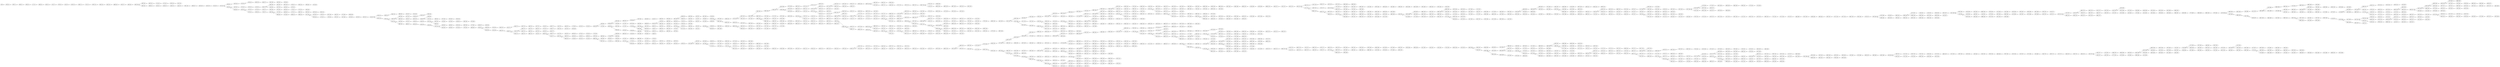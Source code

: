 digraph SolarSystem {
    overlap = false 
    rankdir = RL
    "XV5 (1145)" -> "GV9 (1144)"
    "LZ5 (1146)" -> "XV5 (1145)"
    "6JC (1192)" -> "J3G (1191)"
    "7ZG (1193)" -> "6JC (1192)"
    "NCW (1104)" -> "DZZ (1103)"
    "VDZ (1105)" -> "NCW (1104)"
    "CPM (1167)" -> "PQC (1166)"
    "N4Z (1168)" -> "CPM (1167)"
    "3PZ (1151)" -> "GWD (1150)"
    "4D6 (1152)" -> "3PZ (1151)"
    "3TT (1100)" -> "TQM (199)"
    "QPK (1101)" -> "3TT (1100)"
    "G1T (1109)" -> "WFP (1108)"
    "FD5 (1110)" -> "G1T (1109)"
    "S43 (1158)" -> "MKN (1157)"
    "3G7 (1159)" -> "S43 (1158)"
    "26J (1212)" -> "T6K (1211)"
    "ZMX (1213)" -> "26J (1212)"
    "GTS (1269)" -> "9K7 (1268)"
    "G9S (1270)" -> "GTS (1269)"
    "1GM (1209)" -> "6FC (1208)"
    "9ZN (1210)" -> "1GM (1209)"
    "WCW (1148)" -> "M9X (1147)"
    "XTJ (1149)" -> "WCW (1148)"
    "9B7 (1327)" -> "5Z7 (1326)"
    "NTZ (1328)" -> "9B7 (1327)"
    "QDH (141)" -> "2V5 (140)"
    "P9B (142)" -> "QDH (141)"
    "FN2 (1124)" -> "1ZV (1123)"
    "6NB (1125)" -> "FN2 (1124)"
    "8XB (1208)" -> "LHT (1207)"
    "H8X (1209)" -> "8XB (1208)"
    "638 (1140)" -> "QYY (1139)"
    "2KM (1141)" -> "638 (1140)"
    "R42 (1146)" -> "WY8 (1145)"
    "M9X (1147)" -> "R42 (1146)"
    "GX7 (175)" -> "Q98 (174)"
    "TGJ (176)" -> "GX7 (175)"
    "HB4 (1190)" -> "V5R (1189)"
    "6SC (1191)" -> "HB4 (1190)"
    "9RP (1302)" -> "9ZP (1301)"
    "62K (1303)" -> "9RP (1302)"
    "W69 (1231)" -> "XXQ (1230)"
    "787 (1232)" -> "W69 (1231)"
    "T5M (193)" -> "GJM (192)"
    "H81 (194)" -> "T5M (193)"
    "M1C (1258)" -> "MS5 (1257)"
    "KF5 (1259)" -> "M1C (1258)"
    "Z8D (1110)" -> "VSV (1109)"
    "F1Y (1111)" -> "Z8D (1110)"
    "F53 (131)" -> "V2Z (130)"
    "N8J (132)" -> "F53 (131)"
    "BKJ (1198)" -> "FN6 (1197)"
    "KYJ (1199)" -> "BKJ (1198)"
    "N9B (1157)" -> "7TS (1156)"
    "SHB (1158)" -> "N9B (1157)"
    "QNJ (1211)" -> "NDZ (1210)"
    "BST (1212)" -> "QNJ (1211)"
    "CD1 (1199)" -> "LXX (1198)"
    "RVG (1200)" -> "CD1 (1199)"
    "TBD (1287)" -> "CXD (1286)"
    "Q68 (1288)" -> "TBD (1287)"
    "XL4 (1108)" -> "2TR (1107)"
    "VSV (1109)" -> "XL4 (1108)"
    "Y84 (1147)" -> "4K5 (1146)"
    "L1C (1148)" -> "Y84 (1147)"
    "Q26 (1143)" -> "4NG (1142)"
    "HGL (1144)" -> "Q26 (1143)"
    "JWN (196)" -> "PQR (195)"
    "42N (197)" -> "JWN (196)"
    "MXF (1228)" -> "FKM (1227)"
    "XT6 (1229)" -> "MXF (1228)"
    "T5L (1221)" -> "92P (1220)"
    "JCX (1222)" -> "T5L (1221)"
    "2ZH (1230)" -> "XT6 (1229)"
    "PQJ (1231)" -> "2ZH (1230)"
    "QJR (163)" -> "S5B (162)"
    "GWG (164)" -> "QJR (163)"
    "KDY (1119)" -> "TSC (1118)"
    "5Y3 (1120)" -> "KDY (1119)"
    "WCS (1276)" -> "BV8 (1275)"
    "BRL (1277)" -> "WCS (1276)"
    "3K7 (198)" -> "VXM (197)"
    "JX3 (199)" -> "3K7 (198)"
    "CHC (1188)" -> "STB (1187)"
    "MCZ (1189)" -> "CHC (1188)"
    "WFT (183)" -> "JWR (182)"
    "GBX (184)" -> "WFT (183)"
    "7NN (195)" -> "FSG (194)"
    "QVT (196)" -> "7NN (195)"
    "JJY (1274)" -> "347 (1273)"
    "RRG (1275)" -> "JJY (1274)"
    "C9W (133)" -> "N8J (132)"
    "CS6 (134)" -> "C9W (133)"
    "CR2 (1277)" -> "CD6 (1276)"
    "J1Y (1278)" -> "CR2 (1277)"
    "GQR (1240)" -> "DCV (1239)"
    "X9Q (1241)" -> "GQR (1240)"
    "WSX (1163)" -> "14T (1162)"
    "3KX (1164)" -> "WSX (1163)"
    "DCV (1239)" -> "KDJ (1238)"
    "1Z8 (1228)" -> "FKM (1227)"
    "MC2 (1229)" -> "1Z8 (1228)"
    "XJP (1149)" -> "SXB (1148)"
    "WQC (1150)" -> "XJP (1149)"
    "N1C (143)" -> "P9B (142)"
    "MY4 (144)" -> "N1C (143)"
    "J75 (1136)" -> "M4Q (1135)"
    "4CW (1137)" -> "J75 (1136)"
    "Y35 (1292)" -> "GLD (1291)"
    "RR1 (1293)" -> "Y35 (1292)"
    "K3D (1126)" -> "FD7 (1125)"
    "XWG (1127)" -> "K3D (1126)"
    "VWV (1156)" -> "S99 (1155)"
    "LXN (1157)" -> "VWV (1156)"
    "P18 (188)" -> "L7C (187)"
    "RSW (189)" -> "P18 (188)"
    "RX1 (1102)" -> "2T8 (1101)"
    "5P9 (1103)" -> "RX1 (1102)"
    "DMP (1192)" -> "6SC (1191)"
    "XNR (1193)" -> "DMP (1192)"
    "FNG (1220)" -> "6KM (1219)"
    "H83 (1221)" -> "FNG (1220)"
    "DVW (113)" -> "75S (112)"
    "B2Q (114)" -> "DVW (113)"
    "JJ4 (1315)" -> "MMB (1314)"
    "BL4 (1316)" -> "JJ4 (1315)"
    "428 (1163)" -> "YTR (1162)"
    "TLP (1164)" -> "428 (1163)"
    "N74 (1132)" -> "DKD (1131)"
    "6TQ (1133)" -> "N74 (1132)"
    "RSX (1172)" -> "DLD (1171)"
    "45D (1173)" -> "RSX (1172)"
    "NM2 (1295)" -> "8M8 (1294)"
    "1JD (1296)" -> "NM2 (1295)"
    "2LL (1173)" -> "RSX (1172)"
    "PWW (1148)" -> "M9X (1147)"
    "W2J (1282)" -> "2CZ (1281)"
    "DQ9 (1283)" -> "W2J (1282)"
    "DCW (178)" -> "CLX (177)"
    "WKP (179)" -> "DCW (178)"
    "Q3B (1264)" -> "FNK (1263)"
    "FMY (1265)" -> "Q3B (1264)"
    "RPD (1296)" -> "K6F (1295)"
    "Y7X (1297)" -> "RPD (1296)"
    "NZ6 (1214)" -> "DJH (1213)"
    "4PV (1215)" -> "NZ6 (1214)"
    "NM4 (1152)" -> "TFP (1151)"
    "SGJ (1153)" -> "NM4 (1152)"
    "BBD (183)" -> "F1L (182)"
    "WWV (184)" -> "BBD (183)"
    "XN6 (137)" -> "4LX (136)"
    "9QQ (138)" -> "XN6 (137)"
    "WPZ (1188)" -> "5G8 (1187)"
    "WJ9 (1189)" -> "WPZ (1188)"
    "ST4 (1185)" -> "44C (1184)"
    "T72 (1186)" -> "ST4 (1185)"
    "NDQ (1222)" -> "X7B (1221)"
    "XJ9 (1223)" -> "NDQ (1222)"
    "P5G (155)" -> "FZP (154)"
    "G3N (156)" -> "P5G (155)"
    "5VY (1177)" -> "GNV (1176)"
    "CNC (1178)" -> "5VY (1177)"
    "GQG (138)" -> "XQ8 (137)"
    "SSB (139)" -> "GQG (138)"
    "M7R (1183)" -> "ZZM (1182)"
    "8QN (1184)" -> "M7R (1183)"
    "NR8 (1325)" -> "T3K (1324)"
    "DQJ (1326)" -> "NR8 (1325)"
    "KSW (1253)" -> "SLL (1252)"
    "Z8S (1254)" -> "KSW (1253)"
    "42B (1145)" -> "C76 (1144)"
    "JBM (1146)" -> "42B (1145)"
    "BTV (1178)" -> "B65 (1177)"
    "985 (1179)" -> "BTV (1178)"
    "N7N (147)" -> "1V9 (146)"
    "SGC (148)" -> "N7N (147)"
    "GW9 (1121)" -> "1NP (1120)"
    "6Q8 (1122)" -> "GW9 (1121)"
    "73H (1218)" -> "4TY (1217)"
    "FSQ (1219)" -> "73H (1218)"
    "8GR (140)" -> "FTS (139)"
    "176 (141)" -> "8GR (140)"
    "RWL (1163)" -> "DX6 (1162)"
    "XCH (1164)" -> "RWL (1163)"
    "M3Z (1161)" -> "3VW (1160)"
    "RZ1 (1162)" -> "M3Z (1161)"
    "1ZV (1123)" -> "XZX (1122)"
    "6BV (1124)" -> "1ZV (1123)"
    "6MW (1134)" -> "K71 (1133)"
    "TCW (1135)" -> "6MW (1134)"
    "2HF (1138)" -> "N1L (1137)"
    "6JJ (1139)" -> "2HF (1138)"
    "47B (1235)" -> "BWR (1234)"
    "8R6 (1236)" -> "47B (1235)"
    "1TX (1164)" -> "QK8 (1163)"
    "DSQ (1165)" -> "1TX (1164)"
    "55J (162)" -> "K5S (161)"
    "GL3 (163)" -> "55J (162)"
    "99Y (156)" -> "4SH (155)"
    "D27 (157)" -> "99Y (156)"
    "CD6 (1276)" -> "PPQ (1275)"
    "PCP (1277)" -> "CD6 (1276)"
    "VW8 (1150)" -> "YMP (1149)"
    "JNV (1151)" -> "VW8 (1150)"
    "FNK (1263)" -> "HZ6 (1262)"
    "HWB (1170)" -> "LVD (1169)"
    "948 (1171)" -> "HWB (1170)"
    "3CT (1263)" -> "64J (1262)"
    "XP3 (1264)" -> "3CT (1263)"
    "684 (192)" -> "MJY (191)"
    "RK3 (193)" -> "684 (192)"
    "TDG (1141)" -> "MB3 (1140)"
    "4GH (1142)" -> "TDG (1141)"
    "DZZ (1103)" -> "C3T (1102)"
    "GR2 (1207)" -> "7FL (1206)"
    "BJX (1208)" -> "GR2 (1207)"
    "N2M (1205)" -> "PL9 (1204)"
    "9GR (1206)" -> "N2M (1205)"
    "331 (1194)" -> "LVJ (1193)"
    "FGR (1195)" -> "331 (1194)"
    "HDQ (1257)" -> "G3Z (1256)"
    "K74 (1258)" -> "HDQ (1257)"
    "QC2 (1225)" -> "GD7 (1224)"
    "12V (1226)" -> "QC2 (1225)"
    "5TP (1270)" -> "PXC (1269)"
    "344 (1271)" -> "5TP (1270)"
    "QPN (1320)" -> "XQ3 (1319)"
    "4WD (1321)" -> "QPN (1320)"
    "QJG (1200)" -> "312 (1199)"
    "TWS (1201)" -> "QJG (1200)"
    "15P (1123)" -> "DQH (1122)"
    "9NX (1124)" -> "15P (1123)"
    "4CV (1200)" -> "KKH (1199)"
    "WLD (1201)" -> "4CV (1200)"
    "XGN (1175)" -> "4H2 (1174)"
    "C88 (1176)" -> "XGN (1175)"
    "1Y6 (1287)" -> "TFF (1286)"
    "7LB (1288)" -> "1Y6 (1287)"
    "Z32 (17)" -> "6R2 (16)"
    "TNV (18)" -> "Z32 (17)"
    "G2V (1246)" -> "235 (1245)"
    "QNQ (1247)" -> "G2V (1246)"
    "673 (123)" -> "V14 (122)"
    "YPW (124)" -> "673 (123)"
    "22J (1308)" -> "8Y7 (1307)"
    "628 (1309)" -> "22J (1308)"
    "G46 (1161)" -> "1WG (1160)"
    "7PK (1162)" -> "G46 (1161)"
    "JN8 (118)" -> "9C8 (117)"
    "KZK (119)" -> "JN8 (118)"
    "PJS (1138)" -> "4CW (1137)"
    "DMY (1327)" -> "KRT (1326)"
    "QXC (1328)" -> "DMY (1327)"
    "L7S (1289)" -> "7LB (1288)"
    "LQ9 (173)" -> "YPZ (172)"
    "X8N (174)" -> "LQ9 (173)"
    "C3T (1102)" -> "QPK (1101)"
    "VWL (1103)" -> "C3T (1102)"
    "BZ8 (1218)" -> "RPG (1217)"
    "M2F (1219)" -> "BZ8 (1218)"
    "XQ3 (1319)" -> "LMV (1318)"
    "QKV (1320)" -> "XQ3 (1319)"
    "89K (1158)" -> "FNF (1157)"
    "4YJ (1159)" -> "89K (1158)"
    "9BB (156)" -> "HQL (155)"
    "KV4 (157)" -> "9BB (156)"
    "1PJ (175)" -> "X8N (174)"
    "PZT (1267)" -> "4F6 (1266)"
    "98P (1268)" -> "PZT (1267)"
    "YSP (1177)" -> "C88 (1176)"
    "LDV (1310)" -> "4GC (1309)"
    "T39 (1311)" -> "LDV (1310)"
    "1ZQ (1197)" -> "4WQ (1196)"
    "SND (1198)" -> "1ZQ (1197)"
    "TJJ (1250)" -> "GSV (1249)"
    "YKM (1251)" -> "TJJ (1250)"
    "7N4 (1153)" -> "FR3 (1152)"
    "8V8 (1154)" -> "7N4 (1153)"
    "S66 (184)" -> "BBD (183)"
    "5MF (1163)" -> "F1F (1162)"
    "2X2 (1164)" -> "5MF (1163)"
    "GWW (1317)" -> "2VN (1316)"
    "LTH (1318)" -> "GWW (1317)"
    "KQK (1141)" -> "JL9 (1140)"
    "KPG (1142)" -> "KQK (1141)"
    "FNV (1283)" -> "8DZ (1282)"
    "HWD (1284)" -> "FNV (1283)"
    "SMJ (186)" -> "718 (185)"
    "HWZ (187)" -> "SMJ (186)"
    "M41 (1305)" -> "V5H (1304)"
    "2W1 (1306)" -> "M41 (1305)"
    "W1G (1322)" -> "LPH (1321)"
    "C5D (1323)" -> "W1G (1322)"
    "X79 (1232)" -> "5BD (1231)"
    "P3C (1233)" -> "X79 (1232)"
    "4KT (1141)" -> "N3Y (1140)"
    "N5Q (1142)" -> "4KT (1141)"
    "7BS (1233)" -> "LQB (1232)"
    "BWR (1234)" -> "7BS (1233)"
    "CLX (177)" -> "5HM (176)"
    "C1T (1133)" -> "J6P (1132)"
    "Q7C (1134)" -> "C1T (1133)"
    "4K5 (1146)" -> "FXF (1145)"
    "63K (167)" -> "QKK (166)"
    "H8L (168)" -> "63K (167)"
    "PRZ (1166)" -> "PXL (1165)"
    "8JW (1167)" -> "PRZ (1166)"
    "LNM (1153)" -> "1P7 (1152)"
    "8HG (1154)" -> "LNM (1153)"
    "GKB (1169)" -> "N4Z (1168)"
    "7DX (1211)" -> "M1Z (1210)"
    "C1F (1212)" -> "7DX (1211)"
    "LX3 (1209)" -> "BJX (1208)"
    "NWL (1226)" -> "LW1 (1225)"
    "LK5 (1227)" -> "NWL (1226)"
    "LGW (1206)" -> "C5P (1205)"
    "ZXN (1207)" -> "LGW (1206)"
    "XV7 (1193)" -> "BX4 (1192)"
    "W6H (1194)" -> "XV7 (1193)"
    "XBH (1183)" -> "HQ5 (1182)"
    "44C (1184)" -> "XBH (1183)"
    "376 (1111)" -> "D2J (1110)"
    "1LQ (1112)" -> "376 (1111)"
    "HQL (155)" -> "6JX (154)"
    "PX2 (1174)" -> "KF2 (1173)"
    "3KS (1175)" -> "PX2 (1174)"
    "VHC (1146)" -> "JTN (1145)"
    "XP9 (1147)" -> "VHC (1146)"
    "4YZ (1180)" -> "6WF (1179)"
    "3XD (1181)" -> "4YZ (1180)"
    "SVN (1100)" -> "L7K (199)"
    "2T8 (1101)" -> "SVN (1100)"
    "G8Z (1128)" -> "WZ4 (1127)"
    "ZP3 (1129)" -> "G8Z (1128)"
    "YXP (135)" -> "CS6 (134)"
    "H6D (136)" -> "YXP (135)"
    "4C6 (1179)" -> "SJB (1178)"
    "MLH (1180)" -> "4C6 (1179)"
    "QV3 (1213)" -> "BST (1212)"
    "RXP (193)" -> "138 (192)"
    "CBM (194)" -> "RXP (193)"
    "5PJ (184)" -> "BJC (183)"
    "W3R (185)" -> "5PJ (184)"
    "PXC (1269)" -> "98P (1268)"
    "MB3 (1140)" -> "VSJ (1139)"
    "J4L (191)" -> "R1B (190)"
    "GJM (192)" -> "J4L (191)"
    "59Y (1125)" -> "6BV (1124)"
    "7P1 (1179)" -> "CNC (1178)"
    "Q7V (1102)" -> "HYX (1101)"
    "1H5 (1103)" -> "Q7V (1102)"
    "3WF (1259)" -> "K74 (1258)"
    "65H (1260)" -> "3WF (1259)"
    "MK1 (1142)" -> "KQK (1141)"
    "SM4 (1143)" -> "MK1 (1142)"
    "YSV (1140)" -> "6JJ (1139)"
    "JFL (150)" -> "KZ3 (149)"
    "HC5 (151)" -> "JFL (150)"
    "6G7 (1114)" -> "8FR (1113)"
    "1LD (1115)" -> "6G7 (1114)"
    "4GY (1293)" -> "TVV (1292)"
    "G9V (1294)" -> "4GY (1293)"
    "B1Q (1158)" -> "9RM (1157)"
    "WCV (1159)" -> "B1Q (1158)"
    "3QY (1271)" -> "G9S (1270)"
    "K7W (1272)" -> "3QY (1271)"
    "TSC (1118)" -> "4MX (1117)"
    "SQS (1122)" -> "1QR (1121)"
    "1WB (1123)" -> "SQS (1122)"
    "LV2 (188)" -> "W34 (187)"
    "2SC (189)" -> "LV2 (188)"
    "4QX (1284)" -> "FNV (1283)"
    "M2W (165)" -> "GWG (164)"
    "47Y (166)" -> "M2W (165)"
    "PQ9 (1255)" -> "Z8S (1254)"
    "VSY (157)" -> "G3N (156)"
    "S88 (158)" -> "VSY (157)"
    "6TD (1218)" -> "NBY (1217)"
    "CP7 (1219)" -> "6TD (1218)"
    "DCD (1111)" -> "RLH (1110)"
    "4CT (1112)" -> "DCD (1111)"
    "3NQ (1273)" -> "C92 (1272)"
    "R39 (1274)" -> "3NQ (1273)"
    "6D5 (168)" -> "63K (167)"
    "YZC (169)" -> "6D5 (168)"
    "QFC (186)" -> "W3R (185)"
    "DDG (187)" -> "QFC (186)"
    "9SX (1150)" -> "XTJ (1149)"
    "SYH (1159)" -> "HV1 (1158)"
    "Y8J (1160)" -> "SYH (1159)"
    "KZ9 (1147)" -> "4K5 (1146)"
    "V3D (1148)" -> "KZ9 (1147)"
    "32H (1168)" -> "8JW (1167)"
    "DD7 (1169)" -> "32H (1168)"
    "W9V (1106)" -> "KFR (1105)"
    "YP3 (1107)" -> "W9V (1106)"
    "HQ1 (190)" -> "RSW (189)"
    "RYK (191)" -> "HQ1 (190)"
    "XHR (1120)" -> "H2M (1119)"
    "1TD (1121)" -> "XHR (1120)"
    "7VD (1132)" -> "M8D (1131)"
    "4S5 (1133)" -> "7VD (1132)"
    "PQR (195)" -> "H81 (194)"
    "838 (1138)" -> "61T (1137)"
    "D9H (1139)" -> "838 (1138)"
    "JGT (1178)" -> "PZD (1177)"
    "R7V (1179)" -> "JGT (1178)"
    "2MX (138)" -> "YZ8 (137)"
    "FTS (139)" -> "2MX (138)"
    "CKB (1122)" -> "1TD (1121)"
    "V2Z (130)" -> "2HC (129)"
    "7XL (195)" -> "CBM (194)"
    "563 (196)" -> "7XL (195)"
    "J3M (1144)" -> "SM4 (1143)"
    "Z9S (1193)" -> "DMP (1192)"
    "J3G (1191)" -> "6L2 (1190)"
    "MWB (1168)" -> "289 (1167)"
    "VPM (1169)" -> "MWB (1168)"
    "NTS (1219)" -> "C12 (1218)"
    "V21 (1220)" -> "NTS (1219)"
    "2LG (1126)" -> "F98 (1125)"
    "97S (1127)" -> "2LG (1126)"
    "9W9 (1313)" -> "42H (1312)"
    "CS9 (1314)" -> "9W9 (1313)"
    "HLB (1221)" -> "3GM (1220)"
    "M2L (1222)" -> "HLB (1221)"
    "WJ3 (1142)" -> "6MV (1141)"
    "DTH (1143)" -> "WJ3 (1142)"
    "G3S (1230)" -> "NGS (1229)"
    "5BD (1231)" -> "G3S (1230)"
    "2YJ (1281)" -> "6YV (1280)"
    "PPH (1282)" -> "2YJ (1281)"
    "ZXK (1311)" -> "STY (1310)"
    "HXX (1312)" -> "ZXK (1311)"
    "VFR (143)" -> "FKC (142)"
    "G3L (144)" -> "VFR (143)"
    "1JK (1254)" -> "9L7 (1253)"
    "L36 (1255)" -> "1JK (1254)"
    "TVV (1292)" -> "RMZ (1291)"
    "4HY (1161)" -> "WVG (1160)"
    "F1F (1162)" -> "4HY (1161)"
    "XZ1 (1147)" -> "JBM (1146)"
    "X1D (1317)" -> "BL4 (1316)"
    "NF8 (1235)" -> "YFS (1234)"
    "9KV (1236)" -> "NF8 (1235)"
    "SXX (1165)" -> "JWB (1164)"
    "PYS (1166)" -> "SXX (1165)"
    "HPD (1144)" -> "N3V (1143)"
    "HBH (1145)" -> "HPD (1144)"
    "RMF (1303)" -> "21H (1302)"
    "HHZ (1304)" -> "RMF (1303)"
    "4HK (1186)" -> "QVN (1185)"
    "5G8 (1187)" -> "4HK (1186)"
    "XZX (1122)" -> "X6L (1121)"
    "MCB (171)" -> "MVQ (170)"
    "3YW (172)" -> "MCB (171)"
    "LP4 (1202)" -> "TWS (1201)"
    "JMQ (1203)" -> "LP4 (1202)"
    "WDL (1163)" -> "F1F (1162)"
    "JWB (1164)" -> "WDL (1163)"
    "757 (1227)" -> "12V (1226)"
    "B3C (1228)" -> "757 (1227)"
    "MQX (1148)" -> "XP9 (1147)"
    "8TY (1149)" -> "MQX (1148)"
    "HMN (1157)" -> "58S (1156)"
    "HV1 (1158)" -> "HMN (1157)"
    "J18 (1205)" -> "N34 (1204)"
    "SKS (1206)" -> "J18 (1205)"
    "LXJ (1232)" -> "M6M (1231)"
    "B41 (1233)" -> "LXJ (1232)"
    "ZGV (175)" -> "8D8 (174)"
    "JVM (176)" -> "ZGV (175)"
    "DC1 (1286)" -> "XQT (1285)"
    "3K5 (1287)" -> "DC1 (1286)"
    "QMC (1315)" -> "26V (1314)"
    "SVQ (1316)" -> "QMC (1315)"
    "VB9 (1142)" -> "Q53 (1141)"
    "2Z4 (1143)" -> "VB9 (1142)"
    "WHT (188)" -> "675 (187)"
    "BKM (189)" -> "WHT (188)"
    "CDK (1256)" -> "L36 (1255)"
    "MS5 (1257)" -> "CDK (1256)"
    "SLQ (152)" -> "HC5 (151)"
    "ZRZ (153)" -> "SLQ (152)"
    "7FL (1206)" -> "XVB (1205)"
    "9T2 (1110)" -> "WTV (1109)"
    "K81 (1111)" -> "9T2 (1110)"
    "DGR (1128)" -> "JCL (1127)"
    "PMG (1129)" -> "DGR (1128)"
    "DGP (1143)" -> "N5Q (1142)"
    "R3M (1144)" -> "DGP (1143)"
    "NC8 (1108)" -> "NSK (1107)"
    "WTV (1109)" -> "NC8 (1108)"
    "4XF (1228)" -> "LK5 (1227)"
    "132 (184)" -> "BJC (183)"
    "QBZ (185)" -> "132 (184)"
    "D79 (1322)" -> "6TM (1321)"
    "19N (1323)" -> "D79 (1322)"
    "B4D (1277)" -> "KRC (1276)"
    "1FM (1278)" -> "B4D (1277)"
    "53B (1115)" -> "8K3 (1114)"
    "HLN (1116)" -> "53B (1115)"
    "HS1 (1115)" -> "L3S (1114)"
    "RCM (1116)" -> "HS1 (1115)"
    "LQQ (1122)" -> "6KN (1121)"
    "CV3 (1123)" -> "LQQ (1122)"
    "HJW (156)" -> "P5G (155)"
    "RB8 (157)" -> "HJW (156)"
    "LC7 (1175)" -> "PX2 (1174)"
    "BFM (1176)" -> "LC7 (1175)"
    "28Q (1180)" -> "7P1 (1179)"
    "QLG (1181)" -> "28Q (1180)"
    "G22 (1315)" -> "CS9 (1314)"
    "Q98 (174)" -> "63W (173)"
    "JNR (1306)" -> "7TH (1305)"
    "VHW (1307)" -> "JNR (1306)"
    "NVK (188)" -> "W34 (187)"
    "W4N (189)" -> "NVK (188)"
    "V5R (1189)" -> "WPZ (1188)"
    "D89 (1178)" -> "5PV (1177)"
    "5P6 (1179)" -> "D89 (1178)"
    "YQ3 (1180)" -> "985 (1179)"
    "LB9 (1181)" -> "YQ3 (1180)"
    "Q6W (190)" -> "RSW (189)"
    "QM5 (1309)" -> "CGN (1308)"
    "9XS (1310)" -> "QM5 (1309)"
    "TQM (199)" -> "7RX (198)"
    "BV8 (1275)" -> "DXZ (1274)"
    "9HZ (1167)" -> "4DX (1166)"
    "HMP (1168)" -> "9HZ (1167)"
    "4LX (136)" -> "CRZ (135)"
    "7Q1 (1196)" -> "FGR (1195)"
    "V9F (1263)" -> "HKD (1262)"
    "G1Z (1264)" -> "V9F (1263)"
    "718 (185)" -> "GBX (184)"
    "2HR (1251)" -> "658 (1250)"
    "SLL (1252)" -> "2HR (1251)"
    "PZB (1204)" -> "Y5Y (1203)"
    "LGP (1205)" -> "PZB (1204)"
    "PBC (1232)" -> "41V (1231)"
    "32W (1233)" -> "PBC (1232)"
    "5JZ (1139)" -> "Q44 (1138)"
    "N3Y (1140)" -> "5JZ (1139)"
    "TZ9 (1318)" -> "VRQ (1317)"
    "2S1 (1319)" -> "TZ9 (1318)"
    "CNF (1104)" -> "CXY (1103)"
    "4YS (1105)" -> "CNF (1104)"
    "T21 (1223)" -> "Q4Y (1222)"
    "PKL (1224)" -> "T21 (1223)"
    "4H2 (1174)" -> "2LL (1173)"
    "6SB (1118)" -> "P2F (1117)"
    "2HW (1119)" -> "6SB (1118)"
    "R1V (1231)" -> "N15 (1230)"
    "LQB (1232)" -> "R1V (1231)"
    "DCT (1320)" -> "4TG (1319)"
    "NKZ (1321)" -> "DCT (1320)"
    "XTB (1314)" -> "CMV (1313)"
    "98Z (1315)" -> "XTB (1314)"
    "CRZ (135)" -> "Y3S (134)"
    "8W7 (188)" -> "221 (187)"
    "JQQ (189)" -> "8W7 (188)"
    "C8M (1128)" -> "WZ4 (1127)"
    "92K (1129)" -> "C8M (1128)"
    "YBY (173)" -> "3YW (172)"
    "C76 (1144)" -> "395 (1143)"
    "FXF (1145)" -> "R3M (1144)"
    "2VF (1217)" -> "FCS (1216)"
    "C12 (1218)" -> "2VF (1217)"
    "P1T (1160)" -> "455 (1159)"
    "B4H (1161)" -> "P1T (1160)"
    "NM6 (1130)" -> "ZP3 (1129)"
    "KJB (1144)" -> "NWF (1143)"
    "JTN (1145)" -> "KJB (1144)"
    "DTB (1252)" -> "YKM (1251)"
    "WMD (1253)" -> "DTB (1252)"
    "RS8 (1300)" -> "J76 (1299)"
    "2BX (1301)" -> "RS8 (1300)"
    "GCB (110)" -> "P2L (19)"
    "5HK (111)" -> "GCB (110)"
    "F2T (1322)" -> "4WD (1321)"
    "BZB (1153)" -> "CPY (1152)"
    "8NK (1154)" -> "BZB (1153)"
    "NBK (1123)" -> "ZTS (1122)"
    "SGD (1124)" -> "NBK (1123)"
    "KXN (1214)" -> "QV3 (1213)"
    "WVG (1160)" -> "HYT (1159)"
    "KRN (1159)" -> "QG8 (1158)"
    "3VW (1160)" -> "KRN (1159)"
    "M4Q (1135)" -> "Q7C (1134)"
    "STH (1312)" -> "T39 (1311)"
    "T8Q (1313)" -> "STH (1312)"
    "GNV (1176)" -> "LC7 (1175)"
    "366 (1165)" -> "P3N (1164)"
    "ZMV (1166)" -> "366 (1165)"
    "41V (1231)" -> "HPL (1230)"
    "MHQ (1295)" -> "G9V (1294)"
    "3N4 (1296)" -> "MHQ (1295)"
    "KVB (1198)" -> "XJL (1197)"
    "312 (1199)" -> "KVB (1198)"
    "K7Z (1268)" -> "S1H (1267)"
    "YYJ (1269)" -> "K7Z (1268)"
    "HBF (1164)" -> "428 (1163)"
    "11M (1165)" -> "HBF (1164)"
    "F2Q (1223)" -> "3HS (1222)"
    "17H (1224)" -> "F2Q (1223)"
    "2YZ (1123)" -> "CKB (1122)"
    "QV6 (1124)" -> "2YZ (1123)"
    "THG (1255)" -> "QWD (1254)"
    "5WF (1256)" -> "THG (1255)"
    "S8B (1303)" -> "53G (1302)"
    "V5H (1304)" -> "S8B (1303)"
    "LY5 (1299)" -> "QKY (1298)"
    "MQM (1300)" -> "LY5 (1299)"
    "TVK (1124)" -> "CV3 (1123)"
    "FD6 (1125)" -> "TVK (1124)"
    "72F (1153)" -> "HCX (1152)"
    "QMQ (1154)" -> "72F (1153)"
    "LCT (141)" -> "QQK (140)"
    "HBZ (142)" -> "LCT (141)"
    "LGZ (1132)" -> "4T6 (1131)"
    "DLC (1133)" -> "LGZ (1132)"
    "RQ6 (1301)" -> "26M (1300)"
    "CPW (1302)" -> "RQ6 (1301)"
    "V9J (1202)" -> "W48 (1201)"
    "Y5Y (1203)" -> "V9J (1202)"
    "4LK (125)" -> "2B6 (124)"
    "WN1 (126)" -> "4LK (125)"
    "F2Y (1146)" -> "HBH (1145)"
    "F8D (1147)" -> "F2Y (1146)"
    "WQR (1290)" -> "77F (1289)"
    "RMZ (1291)" -> "WQR (1290)"
    "Z42 (1223)" -> "JCX (1222)"
    "JZ3 (1224)" -> "Z42 (1223)"
    "29B (1248)" -> "QNQ (1247)"
    "F1W (196)" -> "4PP (195)"
    "CFT (197)" -> "F1W (196)"
    "T3J (1208)" -> "ZXN (1207)"
    "13Q (1209)" -> "T3J (1208)"
    "HVY (1126)" -> "6NB (1125)"
    "G64 (1183)" -> "QHM (1182)"
    "88J (1184)" -> "G64 (1183)"
    "W3G (1170)" -> "DD7 (1169)"
    "CXY (1103)" -> "YKB (1102)"
    "9C2 (1111)" -> "FD5 (1110)"
    "8QH (1215)" -> "GX4 (1214)"
    "FCS (1216)" -> "8QH (1215)"
    "PJJ (159)" -> "BGN (158)"
    "298 (160)" -> "PJJ (159)"
    "9G7 (1122)" -> "JF8 (1121)"
    "5BF (1123)" -> "9G7 (1122)"
    "HYT (1159)" -> "QY8 (1158)"
    "GHC (1160)" -> "HYT (1159)"
    "CVT (165)" -> "N1V (164)"
    "QKK (166)" -> "CVT (165)"
    "VN8 (1281)" -> "BXK (1280)"
    "8DZ (1282)" -> "VN8 (1281)"
    "LT5 (1121)" -> "ZCD (1120)"
    "TYL (1122)" -> "LT5 (1121)"
    "12Z (1144)" -> "PMX (1143)"
    "RMY (1145)" -> "12Z (1144)"
    "GRY (1101)" -> "VDN (1100)"
    "DRD (1102)" -> "GRY (1101)"
    "G6R (1234)" -> "B41 (1233)"
    "RDJ (1235)" -> "G6R (1234)"
    "864 (192)" -> "RYK (191)"
    "ZT9 (193)" -> "864 (192)"
    "DKD (1131)" -> "NM6 (1130)"
    "L74 (1146)" -> "XP4 (1145)"
    "SWF (1147)" -> "L74 (1146)"
    "2B6 (124)" -> "LM8 (123)"
    "CLB (1155)" -> "8V8 (1154)"
    "45K (1294)" -> "XVY (1293)"
    "LL9 (1295)" -> "45K (1294)"
    "JF4 (174)" -> "YBY (173)"
    "Q9Q (1103)" -> "DRD (1102)"
    "55M (1104)" -> "Q9Q (1103)"
    "78F (1153)" -> "758 (1152)"
    "6RM (1154)" -> "78F (1153)"
    "HYN (1304)" -> "62K (1303)"
    "7TH (1305)" -> "HYN (1304)"
    "7QN (1165)" -> "TLP (1164)"
    "HP9 (1166)" -> "7QN (1165)"
    "TB2 (1181)" -> "NY3 (1180)"
    "ZZM (1182)" -> "TB2 (1181)"
    "39D (177)" -> "P76 (176)"
    "T5W (178)" -> "39D (177)"
    "C5P (1205)" -> "B73 (1204)"
    "DLD (1171)" -> "2X9 (1170)"
    "9RZ (1252)" -> "YYR (1251)"
    "HPC (1253)" -> "9RZ (1252)"
    "7TL (1235)" -> "P8R (1234)"
    "9T1 (1236)" -> "7TL (1235)"
    "Y3S (134)" -> "LJW (133)"
    "35N (1144)" -> "DTH (1143)"
    "FD7 (1125)" -> "PYB (1124)"
    "YNK (1188)" -> "KSX (1187)"
    "FNB (1189)" -> "YNK (1188)"
    "G1P (1151)" -> "WQC (1150)"
    "758 (1152)" -> "G1P (1151)"
    "68M (1109)" -> "ZJ5 (1108)"
    "BQ8 (1110)" -> "68M (1109)"
    "YMP (1149)" -> "RX9 (1148)"
    "PJZ (1120)" -> "QSW (1119)"
    "PJQ (1121)" -> "PJZ (1120)"
    "Y6B (1275)" -> "JJY (1274)"
    "MD4 (1154)" -> "SGJ (1153)"
    "XNT (1155)" -> "MD4 (1154)"
    "4CS (1266)" -> "RGR (1265)"
    "SS5 (1267)" -> "4CS (1266)"
    "B52 (1165)" -> "2X2 (1164)"
    "2TR (1107)" -> "WXD (1106)"
    "C4N (1210)" -> "H8X (1209)"
    "SV5 (1145)" -> "HZP (1144)"
    "TL5 (1146)" -> "SV5 (1145)"
    "CGN (1308)" -> "154 (1307)"
    "MXZ (192)" -> "PLQ (191)"
    "GSX (193)" -> "MXZ (192)"
    "Z8K (1143)" -> "4GH (1142)"
    "JT2 (1144)" -> "Z8K (1143)"
    "738 (1175)" -> "RGW (1174)"
    "MR5 (1176)" -> "738 (1175)"
    "2ZS (1265)" -> "G1Z (1264)"
    "4F6 (1266)" -> "2ZS (1265)"
    "QSD (1222)" -> "H83 (1221)"
    "NRM (1223)" -> "QSD (1222)"
    "Q48 (140)" -> "LRG (139)"
    "N1T (141)" -> "Q48 (140)"
    "4SH (155)" -> "FZP (154)"
    "XTQ (185)" -> "S66 (184)"
    "9VX (186)" -> "XTQ (185)"
    "1FS (1172)" -> "948 (1171)"
    "KF2 (1173)" -> "1FS (1172)"
    "9VL (1132)" -> "PV4 (1131)"
    "K71 (1133)" -> "9VL (1132)"
    "XVB (1205)" -> "ZB6 (1204)"
    "QHN (1105)" -> "J6H (1104)"
    "DSL (1106)" -> "QHN (1105)"
    "KRC (1276)" -> "Y6B (1275)"
    "SNJ (1322)" -> "NKZ (1321)"
    "X8C (1323)" -> "SNJ (1322)"
    "ZDL (1239)" -> "8GC (1238)"
    "DPL (1240)" -> "ZDL (1239)"
    "3FH (1108)" -> "2TR (1107)"
    "TG1 (1220)" -> "CP7 (1219)"
    "L7K (199)" -> "3K7 (198)"
    "53H (1147)" -> "ZFX (1146)"
    "MY9 (1148)" -> "53H (1147)"
    "7FW (161)" -> "LF8 (160)"
    "S5B (162)" -> "7FW (161)"
    "QL9 (159)" -> "9H5 (158)"
    "LF8 (160)" -> "QL9 (159)"
    "4FG (190)" -> "B38 (189)"
    "MJY (191)" -> "4FG (190)"
    "6VK (1266)" -> "FMY (1265)"
    "G3Z (1256)" -> "PQ9 (1255)"
    "BD9 (1312)" -> "T39 (1311)"
    "R6B (1233)" -> "FQT (1232)"
    "YFS (1234)" -> "R6B (1233)"
    "HCX (1152)" -> "JNV (1151)"
    "QKP (1115)" -> "49S (1114)"
    "RF9 (1116)" -> "QKP (1115)"
    "462 (144)" -> "N1C (143)"
    "9RM (1157)" -> "QSX (1156)"
    "QSW (1119)" -> "5FM (1118)"
    "Q72 (1120)" -> "QSW (1119)"
    "NH3 (1182)" -> "QLG (1181)"
    "253 (1183)" -> "NH3 (1182)"
    "4TG (1319)" -> "G3K (1318)"
    "Z4K (1143)" -> "RDV (1142)"
    "GV9 (1144)" -> "Z4K (1143)"
    "689 (1106)" -> "4YS (1105)"
    "KSQ (1128)" -> "4Q2 (1127)"
    "P2S (1129)" -> "KSQ (1128)"
    "SV7 (1147)" -> "BMJ (1146)"
    "Z81 (1148)" -> "SV7 (1147)"
    "D2J (1110)" -> "GHF (1109)"
    "73K (1111)" -> "D2J (1110)"
    "RSY (1117)" -> "HLN (1116)"
    "FG7 (1118)" -> "RSY (1117)"
    "5PR (1249)" -> "3YR (1248)"
    "66Q (1250)" -> "5PR (1249)"
    "QY8 (1158)" -> "HJR (1157)"
    "Z52 (1200)" -> "KYJ (1199)"
    "VBB (1201)" -> "Z52 (1200)"
    "3P3 (1180)" -> "RCK (1179)"
    "7CQ (1181)" -> "3P3 (1180)"
    "GWD (1150)" -> "VSW (1149)"
    "GH6 (1166)" -> "XNV (1165)"
    "RRF (1167)" -> "GH6 (1166)"
    "YQ2 (1138)" -> "N1L (1137)"
    "YSL (1139)" -> "YQ2 (1138)"
    "F6N (1100)" -> "TQM (199)"
    "TWT (11)" -> "2WF (10)"
    "R8N (12)" -> "TWT (11)"
    "X86 (1270)" -> "YYJ (1269)"
    "362 (1311)" -> "LDV (1310)"
    "TV5 (1154)" -> "78F (1153)"
    "S99 (1155)" -> "TV5 (1154)"
    "BX1 (198)" -> "42N (197)"
    "LMV (1318)" -> "VRQ (1317)"
    "Z27 (1196)" -> "ZN3 (1195)"
    "Y1V (1197)" -> "Z27 (1196)"
    "DWK (1130)" -> "92K (1129)"
    "RTT (1131)" -> "DWK (1130)"
    "64J (1262)" -> "JKJ (1261)"
    "RF3 (1157)" -> "VWV (1156)"
    "NLV (196)" -> "TB6 (195)"
    "1L3 (197)" -> "NLV (196)"
    "M4Y (1213)" -> "72L (1212)"
    "JB3 (1214)" -> "M4Y (1213)"
    "JGL (1226)" -> "NP1 (1225)"
    "LR3 (1227)" -> "JGL (1226)"
    "F4T (135)" -> "ZQF (134)"
    "LK7 (136)" -> "F4T (135)"
    "167 (1165)" -> "7YP (1164)"
    "7LW (1166)" -> "167 (1165)"
    "4D3 (1167)" -> "ZMV (1166)"
    "ZCY (1211)" -> "9ZN (1210)"
    "X62 (1212)" -> "ZCY (1211)"
    "3SC (1106)" -> "KPZ (1105)"
    "W6C (1107)" -> "3SC (1106)"
    "HRV (1149)" -> "V3D (1148)"
    "QGH (167)" -> "47Y (166)"
    "KLP (168)" -> "QGH (167)"
    "JZ8 (1194)" -> "XV7 (1193)"
    "YR4 (1213)" -> "26J (1212)"
    "CBG (1214)" -> "YR4 (1213)"
    "L6B (163)" -> "GQZ (162)"
    "N1V (164)" -> "L6B (163)"
    "STY (1310)" -> "628 (1309)"
    "YQX (1139)" -> "PJS (1138)"
    "FLG (1140)" -> "YQX (1139)"
    "4RR (1117)" -> "HLN (1116)"
    "NKX (1118)" -> "4RR (1117)"
    "VBQ (1299)" -> "HDZ (1298)"
    "SLK (1300)" -> "VBQ (1299)"
    "H3Z (157)" -> "8MM (156)"
    "BGN (158)" -> "H3Z (157)"
    "NY3 (1180)" -> "5P6 (1179)"
    "G7X (1214)" -> "LLG (1213)"
    "2NG (1215)" -> "G7X (1214)"
    "7JS (1259)" -> "M1C (1258)"
    "658 (1250)" -> "Q4W (1249)"
    "QVN (1185)" -> "88J (1184)"
    "6D4 (1228)" -> "LR3 (1227)"
    "NGS (1229)" -> "6D4 (1228)"
    "XNV (1165)" -> "RRQ (1164)"
    "DKJ (179)" -> "356 (178)"
    "1CT (180)" -> "DKJ (179)"
    "JSF (1278)" -> "PCP (1277)"
    "DRN (1307)" -> "2W1 (1306)"
    "YOU (1308)" -> "DRN (1307)"
    "Q4W (1249)" -> "29B (1248)"
    "FQG (1206)" -> "LGP (1205)"
    "DYZ (1148)" -> "SWF (1147)"
    "PSB (1103)" -> "DRD (1102)"
    "HTG (1129)" -> "G8Z (1128)"
    "LVD (1169)" -> "248 (1168)"
    "D3D (1208)" -> "4PR (1207)"
    "63H (1209)" -> "D3D (1208)"
    "S94 (1226)" -> "NP1 (1225)"
    "FKM (1227)" -> "S94 (1226)"
    "26M (1300)" -> "84D (1299)"
    "89R (1298)" -> "Y7X (1297)"
    "CPY (1152)" -> "GLL (1151)"
    "4WQ (1196)" -> "G18 (1195)"
    "XGT (1194)" -> "XNR (1193)"
    "221 (187)" -> "CCX (186)"
    "T53 (1102)" -> "2T8 (1101)"
    "KP7 (1103)" -> "T53 (1102)"
    "3K3 (1109)" -> "3FH (1108)"
    "RLH (1110)" -> "3K3 (1109)"
    "FR7 (1112)" -> "1FL (1111)"
    "8ZB (1113)" -> "FR7 (1112)"
    "QG8 (1158)" -> "LXN (1157)"
    "GD9 (1158)" -> "MKN (1157)"
    "455 (1159)" -> "GD9 (1158)"
    "3NC (1151)" -> "9SX (1150)"
    "D61 (181)" -> "57B (180)"
    "F1L (182)" -> "D61 (181)"
    "VSJ (1139)" -> "27F (1138)"
    "2SB (1140)" -> "VSJ (1139)"
    "M8D (1131)" -> "T92 (1130)"
    "TVX (1230)" -> "XK3 (1229)"
    "VJV (1231)" -> "TVX (1230)"
    "69P (1131)" -> "YCZ (1130)"
    "DLZ (1132)" -> "69P (1131)"
    "VYR (1243)" -> "B33 (1242)"
    "83M (1244)" -> "VYR (1243)"
    "VQS (1180)" -> "4C6 (1179)"
    "3Y8 (1181)" -> "VQS (1180)"
    "W34 (187)" -> "HMD (186)"
    "6KV (1194)" -> "Z9S (1193)"
    "PFV (1108)" -> "YL1 (1107)"
    "GHF (1109)" -> "PFV (1108)"
    "YKB (1102)" -> "BKV (1101)"
    "GL1 (1155)" -> "8NK (1154)"
    "NWF (1143)" -> "6X5 (1142)"
    "SXP (1205)" -> "ZB6 (1204)"
    "JNL (1206)" -> "SXP (1205)"
    "JCY (1127)" -> "FQ1 (1126)"
    "DFT (1128)" -> "JCY (1127)"
    "W7D (1207)" -> "SKS (1206)"
    "P19 (182)" -> "KLZ (181)"
    "BJC (183)" -> "P19 (182)"
    "MW3 (1152)" -> "CFB (1151)"
    "WPW (1153)" -> "MW3 (1152)"
    "SPV (1320)" -> "2S1 (1319)"
    "HVT (1321)" -> "SPV (1320)"
    "S5T (193)" -> "VGH (192)"
    "KVN (194)" -> "S5T (193)"
    "3HW (1271)" -> "X86 (1270)"
    "C92 (1272)" -> "3HW (1271)"
    "6HZ (1124)" -> "15P (1123)"
    "W74 (1125)" -> "6HZ (1124)"
    "K41 (1297)" -> "1JD (1296)"
    "WSS (198)" -> "CFT (197)"
    "61T (1137)" -> "9TC (1136)"
    "27F (1138)" -> "61T (1137)"
    "7H9 (158)" -> "D27 (157)"
    "HFX (1142)" -> "R4M (1141)"
    "NWP (1143)" -> "HFX (1142)"
    "RHS (1315)" -> "SD1 (1314)"
    "DQL (1316)" -> "RHS (1315)"
    "819 (1157)" -> "B3T (1156)"
    "4V3 (1158)" -> "819 (1157)"
    "RGW (1174)" -> "45D (1173)"
    "Q4Y (1222)" -> "F35 (1221)"
    "248 (1168)" -> "RRF (1167)"
    "MK7 (1226)" -> "QC2 (1225)"
    "D9X (1227)" -> "MK7 (1226)"
    "55F (179)" -> "T5W (178)"
    "QFS (180)" -> "55F (179)"
    "8M8 (1294)" -> "4GY (1293)"
    "J4X (1149)" -> "98M (1148)"
    "LFH (1150)" -> "J4X (1149)"
    "B1J (1210)" -> "4XT (1209)"
    "T6K (1211)" -> "B1J (1210)"
    "9WR (127)" -> "WN1 (126)"
    "VXM (197)" -> "F1W (196)"
    "7RC (1217)" -> "F8R (1216)"
    "NW1 (1218)" -> "7RC (1217)"
    "TF2 (1146)" -> "XPM (1145)"
    "9CM (1147)" -> "TF2 (1146)"
    "6WQ (1126)" -> "59Y (1125)"
    "G7T (1135)" -> "36P (1134)"
    "BF5 (1136)" -> "G7T (1135)"
    "Z4Q (1260)" -> "7JS (1259)"
    "JKJ (1261)" -> "Z4Q (1260)"
    "ZCD (1120)" -> "H2M (1119)"
    "2QP (1169)" -> "HMP (1168)"
    "MRX (1170)" -> "2QP (1169)"
    "6TM (1321)" -> "XP7 (1320)"
    "14T (1162)" -> "L2H (1161)"
    "KBG (1163)" -> "14T (1162)"
    "9KD (1316)" -> "RHS (1315)"
    "XVN (1286)" -> "3DS (1285)"
    "B1D (1287)" -> "XVN (1286)"
    "17K (1298)" -> "Y7X (1297)"
    "3MH (1279)" -> "J1Y (1278)"
    "BXK (1280)" -> "3MH (1279)"
    "9TC (1136)" -> "TCW (1135)"
    "9R4 (1216)" -> "4PV (1215)"
    "NBY (1217)" -> "9R4 (1216)"
    "B4M (1194)" -> "7ZG (1193)"
    "3LC (1283)" -> "PPH (1282)"
    "VRQ (1317)" -> "9KD (1316)"
    "91T (1186)" -> "JSG (1185)"
    "KSX (1187)" -> "91T (1186)"
    "FS2 (1146)" -> "C1P (1145)"
    "3S9 (1147)" -> "FS2 (1146)"
    "2WF (10)" -> "COM"
    "FQT (1232)" -> "PQJ (1231)"
    "8D8 (174)" -> "6XG (173)"
    "4TB (1119)" -> "NKX (1118)"
    "LDQ (1120)" -> "4TB (1119)"
    "JDY (1151)" -> "GRS (1150)"
    "6N8 (1152)" -> "JDY (1151)"
    "756 (1145)" -> "35N (1144)"
    "HYH (1162)" -> "B4H (1161)"
    "QK8 (1163)" -> "HYH (1162)"
    "JCS (1139)" -> "YQ2 (1138)"
    "JL9 (1140)" -> "JCS (1139)"
    "MPR (1229)" -> "1Z8 (1228)"
    "JPN (1211)" -> "HX7 (1210)"
    "8W4 (1212)" -> "JPN (1211)"
    "34C (1318)" -> "V5M (1317)"
    "85G (1319)" -> "34C (1318)"
    "F35 (1221)" -> "FNG (1220)"
    "B3T (1156)" -> "662 (1155)"
    "PLQ (191)" -> "MDR (190)"
    "138 (192)" -> "PLQ (191)"
    "VBJ (1288)" -> "B1D (1287)"
    "JTC (1289)" -> "VBJ (1288)"
    "FS1 (1215)" -> "JB3 (1214)"
    "62X (122)" -> "WHK (121)"
    "LM8 (123)" -> "62X (122)"
    "FZP (154)" -> "RVW (153)"
    "1P7 (1152)" -> "JDY (1151)"
    "JZP (191)" -> "3KG (190)"
    "56P (192)" -> "JZP (191)"
    "1QR (1121)" -> "5Y3 (1120)"
    "WZG (1312)" -> "212 (1311)"
    "7B1 (1313)" -> "WZG (1312)"
    "N3V (1143)" -> "KPG (1142)"
    "MDR (190)" -> "JQQ (189)"
    "YCZ (1130)" -> "1MD (1129)"
    "9H5 (158)" -> "RB8 (157)"
    "23R (1202)" -> "VBB (1201)"
    "9JW (1203)" -> "23R (1202)"
    "7XH (1235)" -> "5QP (1234)"
    "WRC (1236)" -> "7XH (1235)"
    "TYF (1225)" -> "JZ3 (1224)"
    "5SG (1220)" -> "TNS (1219)"
    "1CH (1221)" -> "5SG (1220)"
    "4T1 (1279)" -> "1FM (1278)"
    "NS1 (1280)" -> "4T1 (1279)"
    "64L (1136)" -> "M8N (1135)"
    "N1L (1137)" -> "64L (1136)"
    "6NK (1305)" -> "D5L (1304)"
    "LC1 (1306)" -> "6NK (1305)"
    "FN6 (1197)" -> "4WQ (1196)"
    "BKF (1114)" -> "1NB (1113)"
    "68D (1115)" -> "BKF (1114)"
    "GB4 (1157)" -> "QK1 (1156)"
    "K95 (1158)" -> "GB4 (1157)"
    "HX7 (1210)" -> "LX3 (1209)"
    "W2M (1228)" -> "LR3 (1227)"
    "6QS (1229)" -> "W2M (1228)"
    "JSG (1185)" -> "8QN (1184)"
    "TP2 (169)" -> "H8L (168)"
    "CWM (170)" -> "TP2 (169)"
    "NP1 (1225)" -> "SG6 (1224)"
    "KWK (1182)" -> "3Y8 (1181)"
    "2NM (1107)" -> "689 (1106)"
    "ZJ5 (1108)" -> "2NM (1107)"
    "JC6 (1215)" -> "CBG (1214)"
    "ZPJ (1145)" -> "KJB (1144)"
    "XPM (1145)" -> "F3G (1144)"
    "BR7 (186)" -> "QBZ (185)"
    "L7C (187)" -> "BR7 (186)"
    "PY2 (1159)" -> "SHB (1158)"
    "F33 (1130)" -> "PMG (1129)"
    "2F1 (1148)" -> "BT3 (1147)"
    "Z36 (1149)" -> "2F1 (1148)"
    "9K7 (1268)" -> "SS5 (1267)"
    "73F (1203)" -> "C5B (1202)"
    "PL9 (1204)" -> "73F (1203)"
    "6TH (1220)" -> "LWN (1219)"
    "9LP (1221)" -> "6TH (1220)"
    "9MY (1309)" -> "22J (1308)"
    "WHF (1310)" -> "9MY (1309)"
    "63W (173)" -> "JH3 (172)"
    "DY7 (1178)" -> "YSP (1177)"
    "Z3C (1322)" -> "4WD (1321)"
    "VCV (1156)" -> "662 (1155)"
    "FNF (1157)" -> "VCV (1156)"
    "PV4 (1131)" -> "Y8V (1130)"
    "NY1 (1243)" -> "LHF (1242)"
    "H37 (1244)" -> "NY1 (1243)"
    "D81 (1209)" -> "KSJ (1208)"
    "NRC (1210)" -> "D81 (1209)"
    "XYM (1285)" -> "TNL (1284)"
    "GP4 (1286)" -> "XYM (1285)"
    "JX4 (1304)" -> "MM1 (1303)"
    "LKF (1305)" -> "JX4 (1304)"
    "FG6 (1112)" -> "K81 (1111)"
    "HMD (186)" -> "216 (185)"
    "8KY (1149)" -> "DYZ (1148)"
    "6WF (1179)" -> "DY7 (1178)"
    "8GC (1238)" -> "G1G (1237)"
    "X88 (199)" -> "WSS (198)"
    "DVV (189)" -> "PY6 (188)"
    "R1B (190)" -> "DVV (189)"
    "BB7 (1130)" -> "B8P (1129)"
    "1DN (1131)" -> "BB7 (1130)"
    "7S4 (1152)" -> "3NC (1151)"
    "TNS (1219)" -> "C12 (1218)"
    "L2H (1161)" -> "GHC (1160)"
    "Y3P (1219)" -> "73H (1218)"
    "92P (1220)" -> "Y3P (1219)"
    "W58 (1211)" -> "WV5 (1210)"
    "44W (1212)" -> "W58 (1211)"
    "YPZ (172)" -> "MCB (171)"
    "XQZ (1212)" -> "QNJ (1211)"
    "DJH (1213)" -> "XQZ (1212)"
    "KQZ (1132)" -> "RTT (1131)"
    "MN2 (1133)" -> "KQZ (1132)"
    "KCD (128)" -> "9WR (127)"
    "2JM (1303)" -> "TKW (1302)"
    "D5L (1304)" -> "2JM (1303)"
    "5Z7 (1326)" -> "26X (1325)"
    "QKY (1298)" -> "K41 (1297)"
    "MV1 (1299)" -> "QKY (1298)"
    "VTF (1312)" -> "9QL (1311)"
    "BQ9 (1313)" -> "VTF (1312)"
    "NDZ (1210)" -> "13Q (1209)"
    "P77 (1279)" -> "JSF (1278)"
    "6YV (1280)" -> "P77 (1279)"
    "HT2 (1202)" -> "WLD (1201)"
    "YWK (1203)" -> "HT2 (1202)"
    "PPJ (132)" -> "F53 (131)"
    "CQX (133)" -> "PPJ (132)"
    "R87 (1255)" -> "WQQ (1254)"
    "3DM (1256)" -> "R87 (1255)"
    "ZGN (1195)" -> "W6H (1194)"
    "MKN (1157)" -> "J1N (1156)"
    "3J7 (145)" -> "MY4 (144)"
    "1V9 (146)" -> "3J7 (145)"
    "GQZ (162)" -> "7FW (161)"
    "WV5 (1210)" -> "63H (1209)"
    "5HM (176)" -> "1PJ (175)"
    "SQ6 (159)" -> "S88 (158)"
    "PXL (1165)" -> "XCH (1164)"
    "MSH (1180)" -> "R7V (1179)"
    "ZMH (1181)" -> "MSH (1180)"
    "XJ8 (1294)" -> "RR1 (1293)"
    "NTH (1166)" -> "6B7 (1165)"
    "67R (1167)" -> "NTH (1166)"
    "BWD (1151)" -> "FQM (1150)"
    "F1S (1152)" -> "BWD (1151)"
    "JF8 (1121)" -> "65Z (1120)"
    "DYL (1284)" -> "NL2 (1283)"
    "TNX (1285)" -> "DYL (1284)"
    "8K3 (1114)" -> "19L (1113)"
    "75S (112)" -> "5HK (111)"
    "3DS (1285)" -> "4QX (1284)"
    "3HS (1222)" -> "F35 (1221)"
    "DX6 (1162)" -> "B4H (1161)"
    "6JX (154)" -> "ZRZ (153)"
    "ZFX (1146)" -> "SV5 (1145)"
    "KJ1 (1159)" -> "K95 (1158)"
    "WJ6 (1160)" -> "KJ1 (1159)"
    "84D (1299)" -> "89R (1298)"
    "FJB (1138)" -> "9GP (1137)"
    "QYY (1139)" -> "FJB (1138)"
    "K5S (161)" -> "XFC (160)"
    "F3G (1144)" -> "2Z4 (1143)"
    "WY8 (1145)" -> "F3G (1144)"
    "1CP (1300)" -> "MV1 (1299)"
    "JTF (1301)" -> "1CP (1300)"
    "WT9 (1308)" -> "VHW (1307)"
    "LF9 (1309)" -> "WT9 (1308)"
    "N8L (1137)" -> "9TC (1136)"
    "FBP (1141)" -> "FLG (1140)"
    "R5D (1142)" -> "FBP (1141)"
    "57B (180)" -> "WKP (179)"
    "XSG (1125)" -> "PYB (1124)"
    "3WX (1126)" -> "XSG (1125)"
    "675 (187)" -> "9VX (186)"
    "B33 (1242)" -> "BZ4 (1241)"
    "K2H (1115)" -> "6G7 (1114)"
    "3PN (1116)" -> "K2H (1115)"
    "SLB (1114)" -> "8ZB (1113)"
    "LLG (1213)" -> "C1F (1212)"
    "5FH (1117)" -> "3PN (1116)"
    "HL9 (1116)" -> "QKP (1115)"
    "ZQF (134)" -> "CQX (133)"
    "FXM (13)" -> "R8N (12)"
    "517 (14)" -> "FXM (13)"
    "2HK (1147)" -> "L74 (1146)"
    "V31 (1156)" -> "5GG (1155)"
    "QJ3 (1157)" -> "V31 (1156)"
    "PY6 (188)" -> "DDG (187)"
    "6XG (173)" -> "3YW (172)"
    "CXD (1286)" -> "TNX (1285)"
    "K8W (1103)" -> "2RJ (1102)"
    "J6H (1104)" -> "K8W (1103)"
    "VS9 (199)" -> "BX1 (198)"
    "LVJ (1193)" -> "HNR (1192)"
    "B3J (1216)" -> "FS1 (1215)"
    "4TY (1217)" -> "B3J (1216)"
    "FRD (1148)" -> "3S9 (1147)"
    "CZ9 (1183)" -> "KWK (1182)"
    "QD7 (1184)" -> "CZ9 (1183)"
    "53G (1302)" -> "37F (1301)"
    "FRG (193)" -> "HJT (192)"
    "32P (194)" -> "FRG (193)"
    "JM7 (1114)" -> "STK (1113)"
    "JY4 (1115)" -> "JM7 (1114)"
    "3GM (1220)" -> "FSQ (1219)"
    "BCY (1155)" -> "8HG (1154)"
    "CLV (1304)" -> "62K (1303)"
    "WKS (1305)" -> "CLV (1304)"
    "CFB (1151)" -> "4LS (1150)"
    "FQM (1150)" -> "8KY (1149)"
    "SD9 (1297)" -> "3N4 (1296)"
    "75P (1148)" -> "2HK (1147)"
    "Z8Q (1149)" -> "75P (1148)"
    "MP2 (165)" -> "288 (164)"
    "VTS (166)" -> "MP2 (165)"
    "CW7 (1176)" -> "3KS (1175)"
    "PZD (1177)" -> "CW7 (1176)"
    "GSV (1249)" -> "3YR (1248)"
    "VXC (1130)" -> "16V (1129)"
    "2YG (1131)" -> "VXC (1130)"
    "GLD (1291)" -> "HTJ (1290)"
    "PFS (1104)" -> "PSB (1103)"
    "QPM (15)" -> "517 (14)"
    "6R2 (16)" -> "QPM (15)"
    "1NB (1113)" -> "L33 (1112)"
    "754 (1233)" -> "787 (1232)"
    "B5P (186)" -> "718 (185)"
    "XVY (1293)" -> "QPL (1292)"
    "WPB (1167)" -> "HP9 (1166)"
    "VSB (1168)" -> "WPB (1167)"
    "1WV (1225)" -> "PKL (1224)"
    "7DG (1300)" -> "HGG (1299)"
    "37F (1301)" -> "7DG (1300)"
    "QF5 (1261)" -> "4HT (1260)"
    "QRB (1262)" -> "QF5 (1261)"
    "KPZ (1105)" -> "55M (1104)"
    "8M2 (1197)" -> "281 (1196)"
    "LXX (1198)" -> "8M2 (1197)"
    "VPZ (1190)" -> "MCZ (1189)"
    "45M (1191)" -> "VPZ (1190)"
    "V5M (1317)" -> "8XQ (1316)"
    "ZB6 (1204)" -> "JMQ (1203)"
    "G18 (1195)" -> "B4M (1194)"
    "D6Y (194)" -> "ZT9 (193)"
    "DYT (195)" -> "D6Y (194)"
    "LFD (1159)" -> "4V3 (1158)"
    "B9S (1160)" -> "LFD (1159)"
    "R84 (1125)" -> "SGD (1124)"
    "72H (1126)" -> "R84 (1125)"
    "XP4 (1145)" -> "D9Z (1144)"
    "BDG (1245)" -> "H37 (1244)"
    "ZTS (1122)" -> "JF8 (1121)"
    "QKC (1317)" -> "SVQ (1316)"
    "G3K (1318)" -> "QKC (1317)"
    "7W1 (1252)" -> "6CN (1251)"
    "FV4 (1253)" -> "7W1 (1252)"
    "16P (145)" -> "462 (144)"
    "M37 (146)" -> "16P (145)"
    "ZSC (1196)" -> "NZJ (1195)"
    "XJL (1197)" -> "ZSC (1196)"
    "RW8 (1163)" -> "GFY (1162)"
    "5X5 (1164)" -> "RW8 (1163)"
    "4D2 (1120)" -> "4Y2 (1119)"
    "54L (1121)" -> "4D2 (1120)"
    "212 (1311)" -> "WHF (1310)"
    "98M (1148)" -> "9CM (1147)"
    "RDB (1205)" -> "VL1 (1204)"
    "LHB (1206)" -> "RDB (1205)"
    "W48 (1201)" -> "DZ6 (1200)"
    "69X (1129)" -> "C8M (1128)"
    "ZFL (1130)" -> "69X (1129)"
    "NV5 (1192)" -> "45M (1191)"
    "54Q (1155)" -> "QMQ (1154)"
    "QK1 (1156)" -> "54Q (1155)"
    "B38 (189)" -> "P18 (188)"
    "QPD (1159)" -> "HV1 (1158)"
    "1WG (1160)" -> "QPD (1159)"
    "4DX (1166)" -> "F24 (1165)"
    "598 (1216)" -> "JC6 (1215)"
    "LHT (1207)" -> "LHB (1206)"
    "WKY (1113)" -> "XCW (1112)"
    "VMF (1114)" -> "WKY (1113)"
    "RDV (1142)" -> "TDG (1141)"
    "PMX (1143)" -> "RDV (1142)"
    "XLJ (138)" -> "XN6 (137)"
    "LRG (139)" -> "XLJ (138)"
    "N15 (1230)" -> "MPR (1229)"
    "C9Z (141)" -> "BW2 (140)"
    "FKC (142)" -> "C9Z (141)"
    "C2K (1147)" -> "LZ5 (1146)"
    "MW5 (1285)" -> "HWD (1284)"
    "TFF (1286)" -> "MW5 (1285)"
    "9BW (1254)" -> "FV4 (1253)"
    "2RJ (1102)" -> "Q1L (1101)"
    "18Y (1207)" -> "9GR (1206)"
    "JGG (1116)" -> "1LD (1115)"
    "82Z (1261)" -> "6YQ (1260)"
    "HKD (1262)" -> "82Z (1261)"
    "4HT (1260)" -> "7JS (1259)"
    "7NC (1127)" -> "R96 (1126)"
    "CXB (1128)" -> "7NC (1127)"
    "2VZ (1106)" -> "RHM (1105)"
    "YL1 (1107)" -> "2VZ (1106)"
    "HZP (1144)" -> "NWP (1143)"
    "42H (1312)" -> "212 (1311)"
    "QGD (1131)" -> "Y8V (1130)"
    "J6P (1132)" -> "QGD (1131)"
    "XP7 (1320)" -> "XQK (1319)"
    "D48 (1208)" -> "18Y (1207)"
    "4TX (1141)" -> "YSV (1140)"
    "4NG (1142)" -> "4TX (1141)"
    "NZJ (1195)" -> "6KV (1194)"
    "WGD (143)" -> "HBZ (142)"
    "QWY (144)" -> "WGD (143)"
    "NX4 (1233)" -> "JY5 (1232)"
    "66X (1234)" -> "NX4 (1233)"
    "2MG (1295)" -> "45K (1294)"
    "BCF (1296)" -> "2MG (1295)"
    "PSV (189)" -> "CX5 (188)"
    "FVJ (190)" -> "PSV (189)"
    "GD7 (1224)" -> "GTC (1223)"
    "542 (1133)" -> "DLZ (1132)"
    "P6H (1124)" -> "1WB (1123)"
    "KTF (120)" -> "KZK (119)"
    "H5W (121)" -> "KTF (120)"
    "9ZH (1161)" -> "Y8J (1160)"
    "PYW (1165)" -> "JWB (1164)"
    "ZG6 (1132)" -> "1DN (1131)"
    "4MX (1117)" -> "ZPT (1116)"
    "PYB (1124)" -> "5BF (1123)"
    "RGR (1265)" -> "XP3 (1264)"
    "T26 (1237)" -> "9T1 (1236)"
    "3SR (159)" -> "7H9 (158)"
    "BRP (1227)" -> "6HQ (1226)"
    "TD9 (1228)" -> "BRP (1227)"
    "B73 (1204)" -> "6SR (1203)"
    "6X5 (1142)" -> "4KT (1141)"
    "B65 (1177)" -> "BFM (1176)"
    "N88 (139)" -> "MGN (138)"
    "2V5 (140)" -> "N88 (139)"
    "P2F (1117)" -> "RCM (1116)"
    "QTV (1166)" -> "PYW (1165)"
    "P4J (1203)" -> "LP4 (1202)"
    "RNH (1306)" -> "LKF (1305)"
    "3VB (140)" -> "SSB (139)"
    "D75 (162)" -> "1HR (161)"
    "F2D (163)" -> "D75 (162)"
    "HDZ (1298)" -> "SD9 (1297)"
    "S46 (1159)" -> "NHN (1158)"
    "1L7 (1160)" -> "S46 (1159)"
    "XJJ (191)" -> "Q6W (190)"
    "HJT (192)" -> "XJJ (191)"
    "Y72 (1143)" -> "R5D (1142)"
    "TXH (1123)" -> "HYW (1122)"
    "VN5 (1124)" -> "TXH (1123)"
    "36P (1134)" -> "DLC (1133)"
    "WS3 (196)" -> "M17 (195)"
    "XLF (197)" -> "WS3 (196)"
    "57X (1147)" -> "KCT (1146)"
    "RX9 (1148)" -> "57X (1147)"
    "4PR (1207)" -> "LHB (1206)"
    "G27 (1208)" -> "4PR (1207)"
    "8FR (1113)" -> "4CT (1112)"
    "W5B (1117)" -> "HL9 (1116)"
    "BQH (116)" -> "DG5 (115)"
    "9C8 (117)" -> "BQH (116)"
    "HV8 (1149)" -> "MY9 (1148)"
    "X5S (1161)" -> "WJ6 (1160)"
    "RDN (1162)" -> "X5S (1161)"
    "16C (1169)" -> "VSB (1168)"
    "L8X (1311)" -> "9XS (1310)"
    "8R5 (1273)" -> "K7W (1272)"
    "DXZ (1274)" -> "8R5 (1273)"
    "6B7 (1165)" -> "3KX (1164)"
    "5PV (1177)" -> "MR5 (1176)"
    "9QL (1311)" -> "STY (1310)"
    "Z4L (1218)" -> "NBY (1217)"
    "6KM (1219)" -> "Z4L (1218)"
    "ZN3 (1195)" -> "XGT (1194)"
    "9G5 (1263)" -> "QRB (1262)"
    "9F4 (1264)" -> "9G5 (1263)"
    "7YP (1164)" -> "LT9 (1163)"
    "72L (1212)" -> "KH9 (1211)"
    "BSL (1116)" -> "68D (1115)"
    "424 (1117)" -> "BSL (1116)"
    "9GP (1137)" -> "J75 (1136)"
    "SG6 (1224)" -> "NRM (1223)"
    "J3D (1104)" -> "5P9 (1103)"
    "X5P (1105)" -> "J3D (1104)"
    "KFR (1105)" -> "3V7 (1104)"
    "RR8 (1106)" -> "KFR (1105)"
    "216 (185)" -> "WWV (184)"
    "93W (1215)" -> "KXN (1214)"
    "Y8V (1130)" -> "DKM (1129)"
    "WFP (1108)" -> "C8B (1107)"
    "CX5 (188)" -> "HWZ (187)"
    "QWD (1254)" -> "HPC (1253)"
    "PMQ (1150)" -> "HV8 (1149)"
    "4Q2 (1127)" -> "K3D (1126)"
    "KH9 (1211)" -> "THN (1210)"
    "JR3 (139)" -> "9QQ (138)"
    "B9P (180)" -> "TLR (179)"
    "4T7 (181)" -> "B9P (180)"
    "154 (1307)" -> "RNH (1306)"
    "6HQ (1226)" -> "XNF (1225)"
    "HGG (1299)" -> "17K (1298)"
    "LW1 (1225)" -> "GD7 (1224)"
    "LWN (1219)" -> "BZ8 (1218)"
    "9L1 (178)" -> "KQ9 (177)"
    "TLR (179)" -> "9L1 (178)"
    "V7Q (1225)" -> "6PM (1224)"
    "3G5 (1226)" -> "V7Q (1225)"
    "B3N (1284)" -> "WT6 (1283)"
    "XQT (1285)" -> "B3N (1284)"
    "S59 (1233)" -> "FQT (1232)"
    "5QP (1234)" -> "S59 (1233)"
    "BW2 (140)" -> "JR3 (139)"
    "R2V (1142)" -> "2KM (1141)"
    "H2B (1123)" -> "6Q8 (1122)"
    "CHD (1163)" -> "RDN (1162)"
    "RRQ (1164)" -> "CHD (1163)"
    "7FY (1134)" -> "4S5 (1133)"
    "289 (1167)" -> "PYS (1166)"
    "HYW (1122)" -> "GQ5 (1121)"
    "X6L (1121)" -> "LDQ (1120)"
    "4T6 (1131)" -> "ZFL (1130)"
    "MM1 (1303)" -> "YMW (1302)"
    "P8G (1149)" -> "Z81 (1148)"
    "Z9J (1150)" -> "P8G (1149)"
    "LPH (1321)" -> "DCT (1320)"
    "STQ (1115)" -> "9NC (1114)"
    "ZPT (1116)" -> "STQ (1115)"
    "LJW (133)" -> "PPJ (132)"
    "VWC (1208)" -> "W7D (1207)"
    "8MM (156)" -> "4SH (155)"
    "KQ9 (177)" -> "5HM (176)"
    "3Y4 (1140)" -> "YSL (1139)"
    "NL2 (1283)" -> "1VY (1282)"
    "19L (1113)" -> "FH4 (1112)"
    "9VC (1163)" -> "RZ1 (1162)"
    "QVX (1312)" -> "362 (1311)"
    "WVR (1313)" -> "QVX (1312)"
    "Q3F (1265)" -> "9F4 (1264)"
    "2K5 (1123)" -> "TYL (1122)"
    "N4X (1124)" -> "2K5 (1123)"
    "NHN (1158)" -> "RF3 (1157)"
    "G1G (1237)" -> "WRC (1236)"
    "P8R (1234)" -> "32W (1233)"
    "K6F (1295)" -> "XJ8 (1294)"
    "5CZ (1195)" -> "JZ8 (1194)"
    "281 (1196)" -> "5CZ (1195)"
    "DG5 (115)" -> "B2Q (114)"
    "5YC (1228)" -> "P7C (1227)"
    "XK3 (1229)" -> "5YC (1228)"
    "YTR (1162)" -> "9ZH (1161)"
    "FQP (1209)" -> "VWC (1208)"
    "Z9F (1322)" -> "BYV (1321)"
    "PDP (1323)" -> "Z9F (1322)"
    "MMB (1314)" -> "WVR (1313)"
    "5MB (1289)" -> "7LB (1288)"
    "789 (1111)" -> "BQ8 (1110)"
    "XCW (1112)" -> "789 (1111)"
    "V3L (1217)" -> "598 (1216)"
    "19X (1218)" -> "V3L (1217)"
    "7DR (1150)" -> "8ZS (1149)"
    "GLL (1151)" -> "7DR (1150)"
    "HW4 (1144)" -> "Y72 (1143)"
    "B4W (1145)" -> "HW4 (1144)"
    "VYN (1148)" -> "XZ1 (1147)"
    "KDJ (1238)" -> "T26 (1237)"
    "TCT (1112)" -> "F1Y (1111)"
    "T8D (1246)" -> "BDG (1245)"
    "V2B (1247)" -> "T8D (1246)"
    "KL3 (1182)" -> "LB9 (1181)"
    "CRS (1183)" -> "KL3 (1182)"
    "6KN (1121)" -> "Q72 (1120)"
    "LHF (1242)" -> "X9Q (1241)"
    "2VN (1316)" -> "98Z (1315)"
    "3KG (190)" -> "2SC (189)"
    "2T6 (1305)" -> "HHZ (1304)"
    "Q44 (1138)" -> "N8L (1137)"
    "FH4 (1112)" -> "9C2 (1111)"
    "L7G (1118)" -> "W5B (1117)"
    "4Y2 (1119)" -> "L7G (1118)"
    "D9Z (1144)" -> "J65 (1143)"
    "8MG (1184)" -> "CRS (1183)"
    "J9B (1162)" -> "DBT (1161)"
    "P91 (1163)" -> "J9B (1162)"
    "J1C (1149)" -> "KPN (1148)"
    "8KQ (1150)" -> "J1C (1149)"
    "CCR (1230)" -> "MC2 (1229)"
    "M6M (1231)" -> "CCR (1230)"
    "PQC (1166)" -> "B52 (1165)"
    "QHM (1182)" -> "56K (1181)"
    "3TF (1122)" -> "X6L (1121)"
    "FSG (194)" -> "GSX (193)"
    "WQQ (1254)" -> "WMD (1253)"
    "2X4 (1223)" -> "M2L (1222)"
    "ZYF (1290)" -> "L7S (1289)"
    "4JR (1291)" -> "ZYF (1290)"
    "MV2 (1228)" -> "5WZ (1227)"
    "Y4C (1229)" -> "MV2 (1228)"
    "JGN (1324)" -> "PDP (1323)"
    "C28 (1230)" -> "6QS (1229)"
    "KRT (1326)" -> "NF3 (1325)"
    "L5X (1281)" -> "NS1 (1280)"
    "FY4 (197)" -> "5PH (196)"
    "SK4 (198)" -> "FY4 (197)"
    "HWH (1146)" -> "ZPJ (1145)"
    "PPQ (1275)" -> "R39 (1274)"
    "J67 (1297)" -> "BCF (1296)"
    "KNT (1298)" -> "J67 (1297)"
    "DZ6 (1200)" -> "49C (1199)"
    "626 (1146)" -> "41J (1145)"
    "DGK (1147)" -> "626 (1146)"
    "VLZ (182)" -> "4T7 (181)"
    "HTJ (1290)" -> "JTC (1289)"
    "WHP (179)" -> "DCW (178)"
    "GF6 (1167)" -> "QTV (1166)"
    "F7V (1168)" -> "GF6 (1167)"
    "49C (1199)" -> "SND (1198)"
    "3YR (1248)" -> "V2B (1247)"
    "M8N (1135)" -> "7FY (1134)"
    "WHK (121)" -> "XKS (120)"
    "788 (1226)" -> "1WV (1225)"
    "58L (1193)" -> "NV5 (1192)"
    "9WY (1184)" -> "253 (1183)"
    "8K9 (1185)" -> "9WY (1184)"
    "Q65 (147)" -> "M37 (146)"
    "Z73 (148)" -> "Q65 (147)"
    "QPL (1292)" -> "PWN (1291)"
    "X7B (1221)" -> "TG1 (1220)"
    "153 (1127)" -> "R96 (1126)"
    "BDX (1128)" -> "153 (1127)"
    "395 (1143)" -> "R2V (1142)"
    "N34 (1204)" -> "YWK (1203)"
    "GX4 (1214)" -> "ZMX (1213)"
    "3DJ (1168)" -> "67R (1167)"
    "X11 (1169)" -> "3DJ (1168)"
    "RHM (1105)" -> "NCW (1104)"
    "P3N (1164)" -> "KBG (1163)"
    "559 (1154)" -> "T9B (1153)"
    "662 (1155)" -> "559 (1154)"
    "WZ4 (1127)" -> "3WX (1126)"
    "KC4 (1313)" -> "HXX (1312)"
    "VQC (1314)" -> "KC4 (1313)"
    "YWP (1127)" -> "72H (1126)"
    "QK9 (1229)" -> "B3C (1228)"
    "XXQ (1230)" -> "QK9 (1229)"
    "PL6 (1223)" -> "M97 (1222)"
    "6PM (1224)" -> "PL6 (1223)"
    "VD5 (1160)" -> "PY2 (1159)"
    "36B (1113)" -> "FG6 (1112)"
    "9NC (1114)" -> "36B (1113)"
    "VSW (1149)" -> "VYN (1148)"
    "J65 (1143)" -> "4NG (1142)"
    "2Z7 (1191)" -> "YGW (1190)"
    "BX4 (1192)" -> "2Z7 (1191)"
    "BSK (1128)" -> "97S (1127)"
    "16V (1129)" -> "BSK (1128)"
    "S7S (142)" -> "176 (141)"
    "9YQ (143)" -> "S7S (142)"
    "7Q7 (183)" -> "VLZ (182)"
    "4PP (195)" -> "KVN (194)"
    "F8R (1216)" -> "2NG (1215)"
    "JH3 (172)" -> "RL5 (171)"
    "87R (193)" -> "56P (192)"
    "KMF (194)" -> "87R (193)"
    "YGC (125)" -> "YPW (124)"
    "S1H (1267)" -> "6VK (1266)"
    "DN4 (164)" -> "F2D (163)"
    "BMS (1190)" -> "WJ9 (1189)"
    "P7C (1227)" -> "3G5 (1226)"
    "RT8 (1153)" -> "7S4 (1152)"
    "PL4 (1209)" -> "D48 (1208)"
    "B5R (1205)" -> "B73 (1204)"
    "9L7 (1253)" -> "DTB (1252)"
    "B8P (1129)" -> "BDX (1128)"
    "GQ5 (1121)" -> "Z55 (1120)"
    "CMV (1313)" -> "BD9 (1312)"
    "3V7 (1104)" -> "VWL (1103)"
    "4J3 (1153)" -> "6N8 (1152)"
    "F6G (1117)" -> "JGG (1116)"
    "KSJ (1208)" -> "6WT (1207)"
    "4XT (1209)" -> "B69 (1208)"
    "TFP (1151)" -> "LFH (1150)"
    "Y5D (1154)" -> "RT8 (1153)"
    "RL5 (171)" -> "CWM (170)"
    "C8B (1107)" -> "RR8 (1106)"
    "18B (1290)" -> "5MB (1289)"
    "PWN (1291)" -> "18B (1290)"
    "7D4 (1161)" -> "B9S (1160)"
    "9HF (177)" -> "TGJ (176)"
    "NNJ (1244)" -> "JPZ (1243)"
    "235 (1245)" -> "NNJ (1244)"
    "NDS (1144)" -> "DTH (1143)"
    "WNV (1160)" -> "WCV (1159)"
    "DF5 (1161)" -> "WNV (1160)"
    "46N (1324)" -> "19N (1323)"
    "BYV (1321)" -> "QKV (1320)"
    "288 (164)" -> "GL3 (163)"
    "YYR (1251)" -> "66Q (1250)"
    "4VH (199)" -> "SK4 (198)"
    "7CC (190)" -> "BKM (189)"
    "278 (191)" -> "7CC (190)"
    "WBM (1301)" -> "SLK (1300)"
    "YMW (1302)" -> "WBM (1301)"
    "2V7 (1189)" -> "J12 (1188)"
    "YGW (1190)" -> "2V7 (1189)"
    "J1N (1156)" -> "BCY (1155)"
    "CJ2 (1150)" -> "Z8Q (1149)"
    "69M (180)" -> "WHP (179)"
    "54X (181)" -> "69M (180)"
    "STB (1187)" -> "YJZ (1186)"
    "XNF (1225)" -> "17H (1224)"
    "CXG (1241)" -> "DPL (1240)"
    "HNZ (1242)" -> "CXG (1241)"
    "HNR (1192)" -> "MQG (1191)"
    "6MM (149)" -> "Z73 (148)"
    "WQT (1166)" -> "11M (1165)"
    "7QR (1167)" -> "WQT (1166)"
    "VHY (1125)" -> "P6H (1124)"
    "BZ4 (1241)" -> "B6H (1240)"
    "419 (1237)" -> "9KV (1236)"
    "Y62 (1314)" -> "T8Q (1313)"
    "68B (1185)" -> "8MG (1184)"
    "Q3S (1186)" -> "68B (1185)"
    "WJD (1229)" -> "4XF (1228)"
    "XDF (1149)" -> "DYZ (1148)"
    "77F (1289)" -> "Q68 (1288)"
    "MVQ (170)" -> "YZC (169)"
    "5FM (1118)" -> "F6G (1117)"
    "R4M (1141)" -> "2SB (1140)"
    "Q1L (1101)" -> "Q27 (1100)"
    "YJZ (1186)" -> "8K9 (1185)"
    "356 (178)" -> "9HF (177)"
    "5GR (1118)" -> "424 (1117)"
    "27Y (1119)" -> "5GR (1118)"
    "BNQ (1146)" -> "756 (1145)"
    "NC3 (1147)" -> "BNQ (1146)"
    "YN2 (1100)" -> "X88 (199)"
    "HYX (1101)" -> "YN2 (1100)"
    "P76 (176)" -> "LXM (175)"
    "C1P (1145)" -> "C76 (1144)"
    "65Z (1120)" -> "27Y (1119)"
    "37H (1127)" -> "HVY (1126)"
    "DQH (1122)" -> "54L (1121)"
    "5GF (1278)" -> "M1W (1277)"
    "6JL (1279)" -> "5GF (1278)"
    "JWR (182)" -> "54X (181)"
    "H2M (1119)" -> "FG7 (1118)"
    "DBT (1161)" -> "RKY (1160)"
    "MQG (1191)" -> "BMS (1190)"
    "HDV (191)" -> "7Z9 (190)"
    "VGH (192)" -> "HDV (191)"
    "G5M (1200)" -> "9FD (1199)"
    "Z1T (1201)" -> "G5M (1200)"
    "8ZS (1149)" -> "FRD (1148)"
    "ZPH (136)" -> "2YP (135)"
    "7TK (137)" -> "ZPH (136)"
    "NLS (158)" -> "KV4 (157)"
    "7NF (1168)" -> "7QR (1167)"
    "CPS (160)" -> "PJJ (159)"
    "1HR (161)" -> "CPS (160)"
    "C42 (1108)" -> "W6C (1107)"
    "WXD (1106)" -> "VDZ (1105)"
    "J76 (1299)" -> "KNT (1298)"
    "XQ8 (137)" -> "H6D (136)"
    "56K (1181)" -> "MLH (1180)"
    "X2B (1105)" -> "PFS (1104)"
    "FVB (186)" -> "QBZ (185)"
    "W7K (187)" -> "FVB (186)"
    "6YQ (1260)" -> "KF5 (1259)"
    "XFT (194)" -> "RK3 (193)"
    "5GG (1155)" -> "6RM (1154)"
    "KZ3 (149)" -> "SGC (148)"
    "Z71 (1197)" -> "7Q1 (1196)"
    "FXD (1145)" -> "HGL (1144)"
    "B69 (1208)" -> "6WT (1207)"
    "YCH (1125)" -> "QV6 (1124)"
    "K3N (1206)" -> "B5R (1205)"
    "KNV (1207)" -> "K3N (1206)"
    "HPL (1230)" -> "Y4C (1229)"
    "C5B (1202)" -> "VSS (1201)"
    "6SR (1203)" -> "C5B (1202)"
    "NVZ (1151)" -> "PMQ (1150)"
    "M35 (1106)" -> "X5P (1105)"
    "NSK (1107)" -> "M35 (1106)"
    "QCQ (1146)" -> "B4W (1145)"
    "6FC (1208)" -> "KNV (1207)"
    "7TS (1156)" -> "CLB (1155)"
    "SD1 (1314)" -> "BQ9 (1313)"
    "M1W (1277)" -> "LRM (1276)"
    "VSS (1201)" -> "DZ6 (1200)"
    "R8V (1187)" -> "T72 (1186)"
    "C8R (1153)" -> "F1S (1152)"
    "1FD (1151)" -> "VW8 (1150)"
    "4ZK (1152)" -> "1FD (1151)"
    "41J (1145)" -> "12Z (1144)"
    "6CN (1251)" -> "658 (1250)"
    "HZ6 (1262)" -> "S2P (1261)"
    "DJ1 (1131)" -> "F33 (1130)"
    "TSF (1315)" -> "XTB (1314)"
    "NXV (1219)" -> "19X (1218)"
    "RYS (1220)" -> "NXV (1219)"
    "XQK (1319)" -> "LMV (1318)"
    "M97 (1222)" -> "9LP (1221)"
    "9ZP (1301)" -> "1CP (1300)"
    "VZP (1164)" -> "9VC (1163)"
    "5GC (1185)" -> "QD7 (1184)"
    "VT1 (1106)" -> "X2B (1105)"
    "MGN (138)" -> "7TK (137)"
    "3VL (139)" -> "MGN (138)"
    "BT3 (1147)" -> "HWH (1146)"
    "5BJ (191)" -> "FVJ (190)"
    "ZPC (1222)" -> "1CH (1221)"
    "7C2 (1161)" -> "Y8J (1160)"
    "R53 (1104)" -> "1H5 (1103)"
    "BMJ (1146)" -> "RMY (1145)"
    "B6H (1240)" -> "ZDL (1239)"
    "5WZ (1227)" -> "YY5 (1226)"
    "442 (1201)" -> "RVG (1200)"
    "CCX (186)" -> "W3R (185)"
    "L33 (1112)" -> "73K (1111)"
    "Q27 (1100)" -> "JX3 (199)"
    "2HC (129)" -> "KCD (128)"
    "JCL (1127)" -> "6WQ (1126)"
    "T92 (1130)" -> "P2S (1129)"
    "T9B (1153)" -> "4ZK (1152)"
    "RKY (1160)" -> "3G7 (1159)"
    "LRM (1276)" -> "RRG (1275)"
    "PCQ (1166)" -> "DSQ (1165)"
    "RCK (1179)" -> "CNC (1178)"
    "XBP (1213)" -> "8W4 (1212)"
    "TNL (1284)" -> "DQ9 (1283)"
    "GTC (1223)" -> "ZPC (1222)"
    "YZ8 (137)" -> "LK7 (136)"
    "58S (1156)" -> "S99 (1155)"
    "NF3 (1325)" -> "JGN (1324)"
    "QSX (1156)" -> "XNT (1155)"
    "V14 (122)" -> "H5W (121)"
    "2YP (135)" -> "ZQF (134)"
    "B9W (1118)" -> "W5B (1117)"
    "133 (1119)" -> "B9W (1118)"
    "P2L (19)" -> "TNV (18)"
    "F98 (1125)" -> "9NX (1124)"
    "5VP (1151)" -> "8KQ (1150)"
    "5PH (196)" -> "DYT (195)"
    "GFY (1162)" -> "7D4 (1161)"
    "FQ1 (1126)" -> "VHY (1125)"
    "GLX (197)" -> "563 (196)"
    "GL5 (198)" -> "GLX (197)"
    "Z55 (1120)" -> "676 (1119)"
    "THN (1210)" -> "FQP (1209)"
    "FR3 (1152)" -> "G1P (1151)"
    "XFC (160)" -> "SQ6 (159)"
    "HQ5 (1182)" -> "3XD (1181)"
    "VL1 (1204)" -> "9JW (1203)"
    "6WT (1207)" -> "JNL (1206)"
    "L3S (1114)" -> "L6J (1113)"
    "9FD (1199)" -> "SND (1198)"
    "1VY (1282)" -> "L5X (1281)"
    "26X (1325)" -> "GY8 (1324)"
    "LWG (1153)" -> "4D6 (1152)"
    "WT6 (1283)" -> "8DZ (1282)"
    "V72 (1128)" -> "XWG (1127)"
    "QJ7 (1209)" -> "G27 (1208)"
    "M1Z (1210)" -> "QJ7 (1209)"
    "HJR (1157)" -> "5Q3 (1156)"
    "J12 (1188)" -> "5G8 (1187)"
    "6MV (1141)" -> "V73 (1140)"
    "HLY (1170)" -> "16C (1169)"
    "MX5 (1292)" -> "4JR (1291)"
    "XX9 (1126)" -> "W74 (1125)"
    "TK5 (1113)" -> "1LQ (1112)"
    "49S (1114)" -> "TK5 (1113)"
    "BKV (1101)" -> "F6N (1100)"
    "WBS (1149)" -> "L1C (1148)"
    "4LS (1150)" -> "WBS (1149)"
    "J42 (1319)" -> "LTH (1318)"
    "5Q3 (1156)" -> "GL1 (1155)"
    "8W6 (145)" -> "QWY (144)"
    "KPN (1148)" -> "DGK (1147)"
    "XMQ (1238)" -> "419 (1237)"
    "KLZ (181)" -> "1CT (180)"
    "8XQ (1316)" -> "TSF (1315)"
    "3MS (1128)" -> "YWP (1127)"
    "18V (1216)" -> "93W (1215)"
    "M17 (195)" -> "D6Y (194)"
    "RVW (153)" -> "SLQ (152)"
    "XR9 (1327)" -> "DQJ (1326)"
    "YKH (1198)" -> "Z71 (1197)"
    "KKH (1199)" -> "YKH (1198)"
    "2X9 (1170)" -> "X11 (1169)"
    "LT3 (1323)" -> "Z3C (1322)"
    "VDN (1100)" -> "4VH (199)"
    "9Z9 (1280)" -> "6JL (1279)"
    "PML (1169)" -> "7NF (1168)"
    "JPH (1110)" -> "2RV (1109)"
    "1FL (1111)" -> "JPH (1110)"
    "4GC (1309)" -> "CGN (1308)"
    "26V (1314)" -> "7B1 (1313)"
    "XRT (1315)" -> "VQC (1314)"
    "7Z9 (190)" -> "W4N (189)"
    "SJB (1178)" -> "B65 (1177)"
    "94G (1105)" -> "GLH (1104)"
    "R1P (1106)" -> "94G (1105)"
    "D6W (1179)" -> "DY7 (1178)"
    "2RV (1109)" -> "3FH (1108)"
    "XKS (120)" -> "KZK (119)"
    "6L2 (1190)" -> "FNB (1189)"
    "K6Y (199)" -> "SK4 (198)"
    "NK7 (1100)" -> "K6Y (199)"
    "1MD (1129)" -> "V72 (1128)"
    "JY5 (1232)" -> "VJV (1231)"
    "8QR (1323)" -> "F2T (1322)"
    "KF3 (1221)" -> "RYS (1220)"
    "LT9 (1163)" -> "YTR (1162)"
    "QQK (140)" -> "3VL (139)"
    "Q53 (1141)" -> "3Y4 (1140)"
    "HBT (1142)" -> "Q53 (1141)"
    "2QN (1150)" -> "Z36 (1149)"
    "R96 (1126)" -> "FD6 (1125)"
    "S2P (1261)" -> "65H (1260)"
    "S8R (161)" -> "XFC (160)"
    "MZQ (1115)" -> "VMF (1114)"
    "YY5 (1226)" -> "TYF (1225)"
    "264 (1257)" -> "3DM (1256)"
    "1RN (1222)" -> "KF3 (1221)"
    "33M (1118)" -> "4MX (1117)"
    "676 (1119)" -> "33M (1118)"
    "QGN (1255)" -> "9BW (1254)"
    "HS2 (1256)" -> "QGN (1255)"
    "STK (1113)" -> "4CT (1112)"
    "GRS (1150)" -> "XDF (1149)"
    "BPW (1303)" -> "YMW (1302)"
    "C93 (1304)" -> "BPW (1303)"
    "GLH (1104)" -> "KP7 (1103)"
    "F24 (1165)" -> "2X2 (1164)"
    "NNP (1134)" -> "MN2 (1133)"
    "TF6 (188)" -> "W7K (187)"
    "PVB (1180)" -> "D6W (1179)"
    "TB6 (195)" -> "H81 (194)"
    "1P3 (1148)" -> "F8D (1147)"
    "347 (1273)" -> "K7W (1272)"
    "GFD (1113)" -> "TCT (1112)"
    "5MK (1303)" -> "CPW (1302)"
    "1NP (1120)" -> "133 (1119)"
    "Q12 (1163)" -> "7PK (1162)"
    "SXB (1148)" -> "NC3 (1147)"
    "RZL (177)" -> "JVM (176)"
    "MF9 (160)" -> "3SR (159)"
    "RPG (1217)" -> "18V (1216)"
    "SAN (1324)" -> "C5D (1323)"
    "KCT (1146)" -> "FXD (1145)"
    "Y4D (1154)" -> "C8R (1153)"
    "DKM (1129)" -> "DFT (1128)"
    "WDH (1204)" -> "P4J (1203)"
    "X9P (1167)" -> "PCQ (1166)"
    "LXM (175)" -> "JF4 (174)"
    "TKW (1302)" -> "JTF (1301)"
    "KRQ (1167)" -> "7LW (1166)"
    "HXH (1287)" -> "GP4 (1286)"
    "1RM (1128)" -> "37H (1127)"
    "BDT (1301)" -> "MQM (1300)"
    "V73 (1140)" -> "YQX (1139)"
    "7RX (198)" -> "1L3 (197)"
    "21H (1302)" -> "BDT (1301)"
    "GY8 (1324)" -> "X8C (1323)"
    "JPZ (1243)" -> "HNZ (1242)"
    "KN3 (1236)" -> "RDJ (1235)"
    "CCD (1171)" -> "HLY (1170)"
    "W8T (1172)" -> "CCD (1171)"
    "H89 (189)" -> "TF6 (188)"
    "2FV (1202)" -> "Z1T (1201)"
    "8DB (1203)" -> "2FV (1202)"
    "T3K (1324)" -> "LT3 (1323)"
    "KTW (1305)" -> "C93 (1304)"
    "2CZ (1281)" -> "HCV (1280)"
    "YB2 (1182)" -> "7CQ (1181)"
    "J2X (1316)" -> "XRT (1315)"
    "8Y7 (1307)" -> "LC1 (1306)"
    "L6J (1113)" -> "FR7 (1112)"
    "185 (1120)" -> "2HW (1119)"
    "QVR (199)" -> "GL5 (198)"
    "9S3 (1170)" -> "GKB (1169)"
    "W5Z (1108)" -> "YP3 (1107)"
    "RPQ (1316)" -> "G22 (1315)"
    "HCV (1280)" -> "6JL (1279)"
    "KF4 (1107)" -> "VT1 (1106)"
    "R4N (1143)" -> "HBT (1142)"
    "TWQ (1122)" -> "PJQ (1121)"
}
